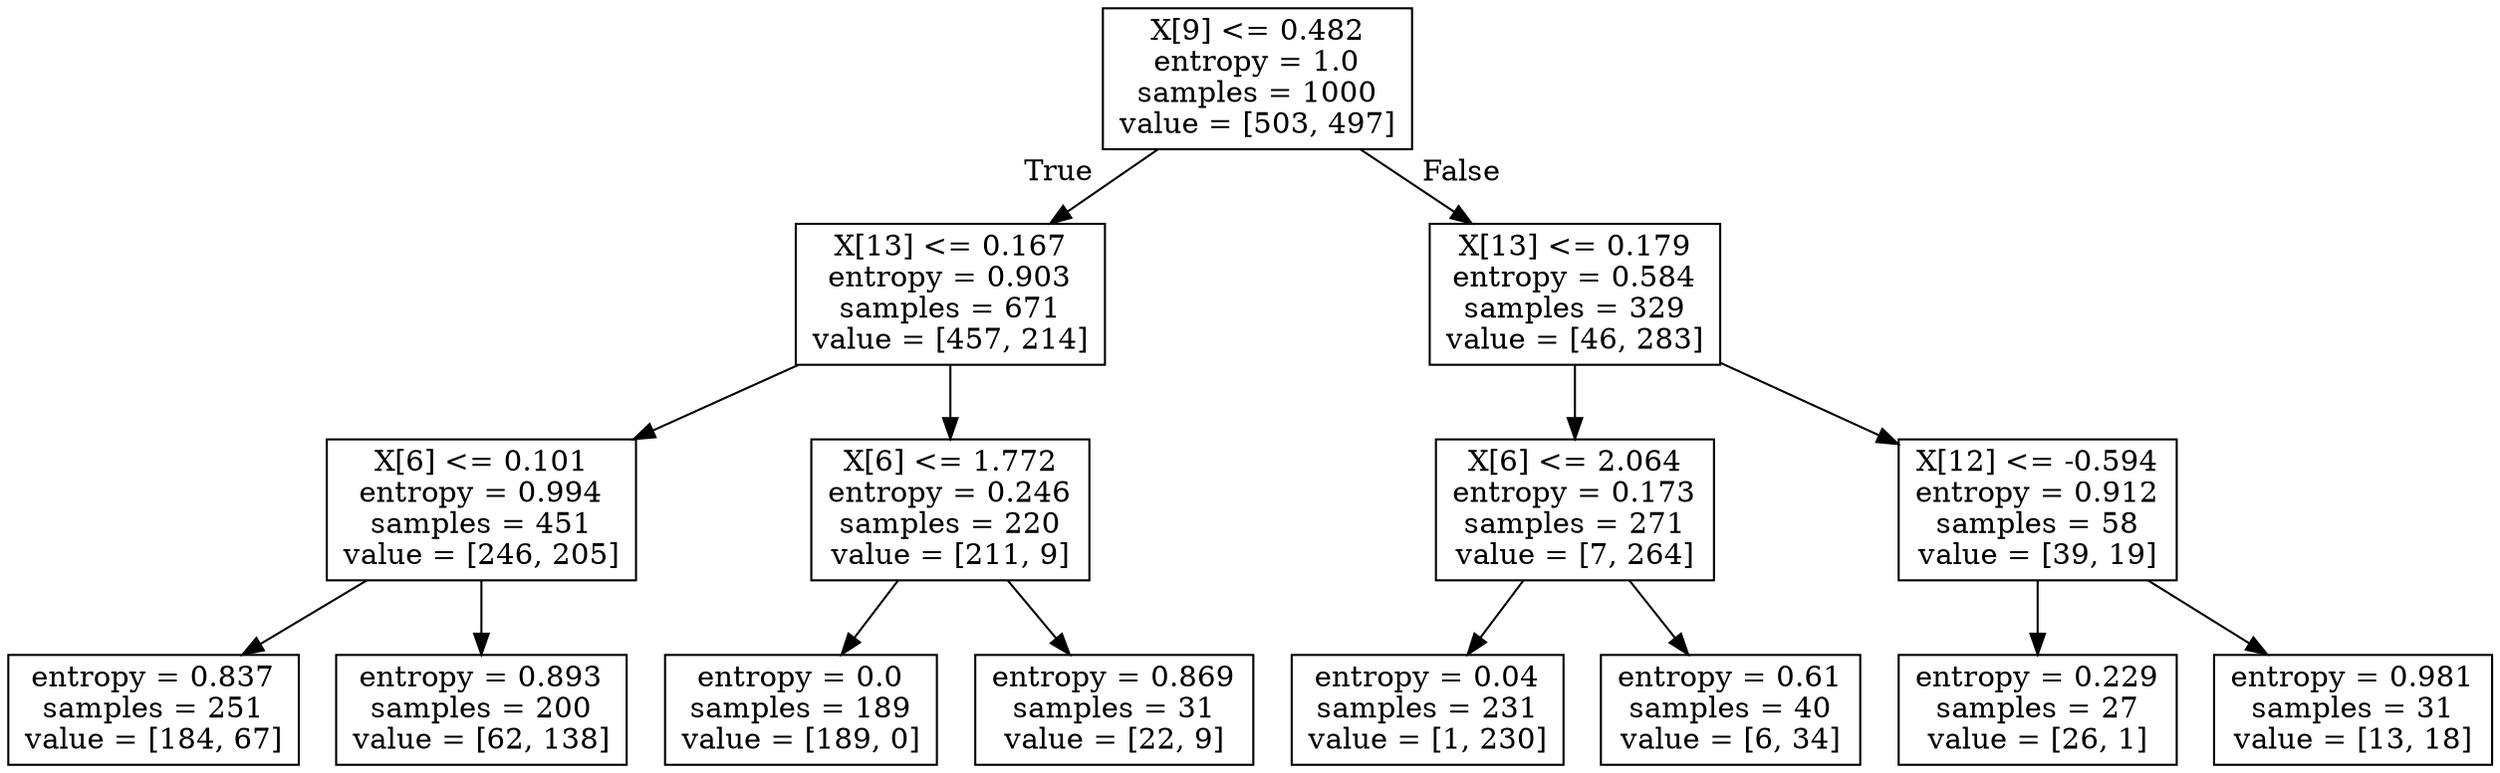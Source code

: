 digraph Tree {
node [shape=box] ;
0 [label="X[9] <= 0.482\nentropy = 1.0\nsamples = 1000\nvalue = [503, 497]"] ;
1 [label="X[13] <= 0.167\nentropy = 0.903\nsamples = 671\nvalue = [457, 214]"] ;
0 -> 1 [labeldistance=2.5, labelangle=45, headlabel="True"] ;
2 [label="X[6] <= 0.101\nentropy = 0.994\nsamples = 451\nvalue = [246, 205]"] ;
1 -> 2 ;
3 [label="entropy = 0.837\nsamples = 251\nvalue = [184, 67]"] ;
2 -> 3 ;
4 [label="entropy = 0.893\nsamples = 200\nvalue = [62, 138]"] ;
2 -> 4 ;
5 [label="X[6] <= 1.772\nentropy = 0.246\nsamples = 220\nvalue = [211, 9]"] ;
1 -> 5 ;
6 [label="entropy = 0.0\nsamples = 189\nvalue = [189, 0]"] ;
5 -> 6 ;
7 [label="entropy = 0.869\nsamples = 31\nvalue = [22, 9]"] ;
5 -> 7 ;
8 [label="X[13] <= 0.179\nentropy = 0.584\nsamples = 329\nvalue = [46, 283]"] ;
0 -> 8 [labeldistance=2.5, labelangle=-45, headlabel="False"] ;
9 [label="X[6] <= 2.064\nentropy = 0.173\nsamples = 271\nvalue = [7, 264]"] ;
8 -> 9 ;
10 [label="entropy = 0.04\nsamples = 231\nvalue = [1, 230]"] ;
9 -> 10 ;
11 [label="entropy = 0.61\nsamples = 40\nvalue = [6, 34]"] ;
9 -> 11 ;
12 [label="X[12] <= -0.594\nentropy = 0.912\nsamples = 58\nvalue = [39, 19]"] ;
8 -> 12 ;
13 [label="entropy = 0.229\nsamples = 27\nvalue = [26, 1]"] ;
12 -> 13 ;
14 [label="entropy = 0.981\nsamples = 31\nvalue = [13, 18]"] ;
12 -> 14 ;
}